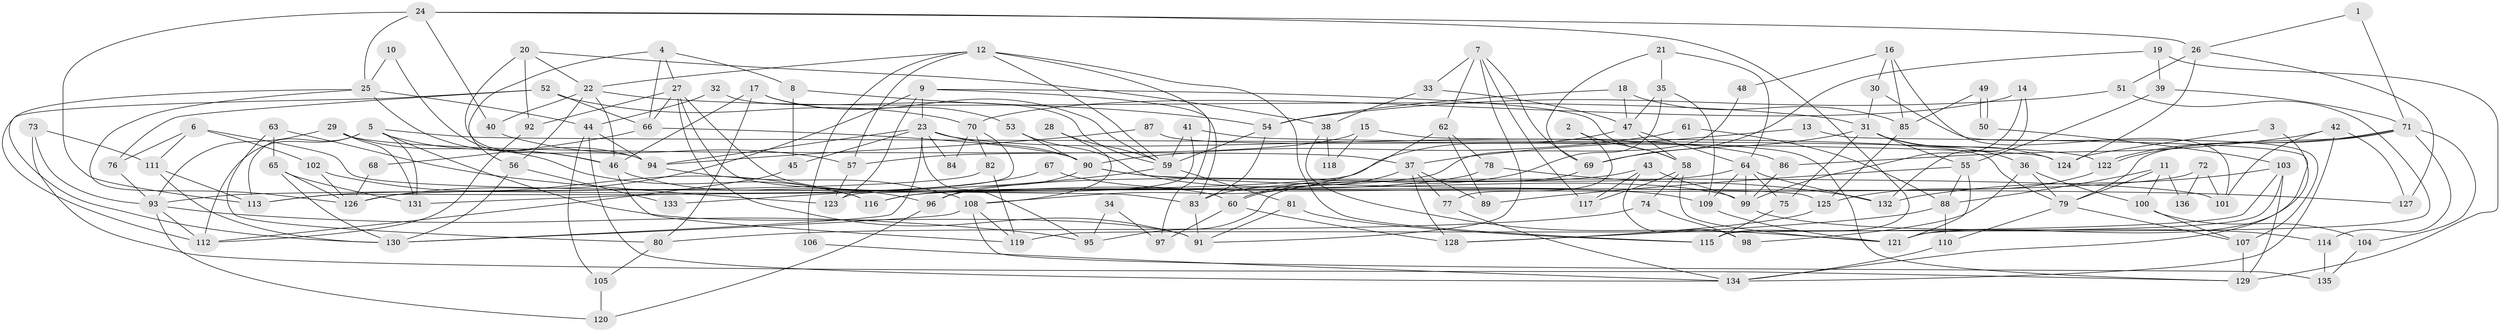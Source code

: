 // Generated by graph-tools (version 1.1) at 2025/26/03/09/25 03:26:10]
// undirected, 136 vertices, 272 edges
graph export_dot {
graph [start="1"]
  node [color=gray90,style=filled];
  1;
  2;
  3;
  4;
  5;
  6;
  7;
  8;
  9;
  10;
  11;
  12;
  13;
  14;
  15;
  16;
  17;
  18;
  19;
  20;
  21;
  22;
  23;
  24;
  25;
  26;
  27;
  28;
  29;
  30;
  31;
  32;
  33;
  34;
  35;
  36;
  37;
  38;
  39;
  40;
  41;
  42;
  43;
  44;
  45;
  46;
  47;
  48;
  49;
  50;
  51;
  52;
  53;
  54;
  55;
  56;
  57;
  58;
  59;
  60;
  61;
  62;
  63;
  64;
  65;
  66;
  67;
  68;
  69;
  70;
  71;
  72;
  73;
  74;
  75;
  76;
  77;
  78;
  79;
  80;
  81;
  82;
  83;
  84;
  85;
  86;
  87;
  88;
  89;
  90;
  91;
  92;
  93;
  94;
  95;
  96;
  97;
  98;
  99;
  100;
  101;
  102;
  103;
  104;
  105;
  106;
  107;
  108;
  109;
  110;
  111;
  112;
  113;
  114;
  115;
  116;
  117;
  118;
  119;
  120;
  121;
  122;
  123;
  124;
  125;
  126;
  127;
  128;
  129;
  130;
  131;
  132;
  133;
  134;
  135;
  136;
  1 -- 26;
  1 -- 71;
  2 -- 58;
  2 -- 77;
  3 -- 121;
  3 -- 124;
  4 -- 8;
  4 -- 27;
  4 -- 56;
  4 -- 66;
  5 -- 131;
  5 -- 113;
  5 -- 46;
  5 -- 91;
  5 -- 112;
  5 -- 124;
  6 -- 111;
  6 -- 76;
  6 -- 102;
  6 -- 125;
  7 -- 117;
  7 -- 33;
  7 -- 62;
  7 -- 69;
  7 -- 91;
  8 -- 54;
  8 -- 45;
  9 -- 83;
  9 -- 23;
  9 -- 58;
  9 -- 123;
  9 -- 126;
  10 -- 46;
  10 -- 25;
  11 -- 100;
  11 -- 79;
  11 -- 88;
  11 -- 136;
  12 -- 59;
  12 -- 115;
  12 -- 22;
  12 -- 57;
  12 -- 97;
  12 -- 106;
  13 -- 134;
  13 -- 37;
  14 -- 70;
  14 -- 99;
  14 -- 132;
  15 -- 57;
  15 -- 79;
  15 -- 118;
  16 -- 85;
  16 -- 30;
  16 -- 48;
  16 -- 101;
  17 -- 80;
  17 -- 46;
  17 -- 53;
  17 -- 59;
  18 -- 47;
  18 -- 54;
  18 -- 85;
  19 -- 39;
  19 -- 69;
  19 -- 129;
  20 -- 22;
  20 -- 94;
  20 -- 38;
  20 -- 92;
  21 -- 35;
  21 -- 64;
  21 -- 69;
  22 -- 56;
  22 -- 31;
  22 -- 40;
  22 -- 46;
  23 -- 94;
  23 -- 95;
  23 -- 45;
  23 -- 84;
  23 -- 86;
  23 -- 90;
  23 -- 130;
  24 -- 25;
  24 -- 115;
  24 -- 26;
  24 -- 40;
  24 -- 113;
  25 -- 130;
  25 -- 44;
  25 -- 94;
  25 -- 126;
  26 -- 124;
  26 -- 51;
  26 -- 127;
  27 -- 66;
  27 -- 91;
  27 -- 60;
  27 -- 83;
  27 -- 92;
  28 -- 59;
  28 -- 108;
  29 -- 116;
  29 -- 37;
  29 -- 93;
  29 -- 131;
  30 -- 107;
  30 -- 31;
  31 -- 69;
  31 -- 36;
  31 -- 55;
  31 -- 75;
  31 -- 124;
  32 -- 44;
  32 -- 59;
  33 -- 38;
  33 -- 47;
  34 -- 97;
  34 -- 95;
  35 -- 60;
  35 -- 47;
  35 -- 109;
  36 -- 79;
  36 -- 98;
  36 -- 100;
  37 -- 60;
  37 -- 128;
  37 -- 77;
  37 -- 89;
  38 -- 121;
  38 -- 118;
  39 -- 55;
  39 -- 71;
  40 -- 57;
  41 -- 123;
  41 -- 59;
  41 -- 122;
  42 -- 127;
  42 -- 101;
  42 -- 86;
  42 -- 134;
  43 -- 99;
  43 -- 96;
  43 -- 98;
  43 -- 117;
  44 -- 94;
  44 -- 105;
  44 -- 134;
  45 -- 112;
  46 -- 96;
  46 -- 119;
  47 -- 64;
  47 -- 58;
  47 -- 131;
  48 -- 126;
  49 -- 85;
  49 -- 50;
  49 -- 50;
  50 -- 103;
  51 -- 115;
  51 -- 54;
  52 -- 112;
  52 -- 66;
  52 -- 70;
  52 -- 76;
  53 -- 99;
  53 -- 90;
  54 -- 83;
  54 -- 59;
  55 -- 89;
  55 -- 88;
  55 -- 121;
  56 -- 130;
  56 -- 133;
  57 -- 123;
  58 -- 121;
  58 -- 74;
  58 -- 117;
  59 -- 81;
  59 -- 133;
  60 -- 128;
  60 -- 97;
  61 -- 88;
  61 -- 90;
  62 -- 108;
  62 -- 78;
  62 -- 89;
  63 -- 123;
  63 -- 65;
  63 -- 80;
  64 -- 132;
  64 -- 83;
  64 -- 75;
  64 -- 99;
  64 -- 109;
  65 -- 126;
  65 -- 131;
  65 -- 130;
  66 -- 90;
  66 -- 68;
  67 -- 109;
  67 -- 113;
  68 -- 126;
  69 -- 95;
  70 -- 113;
  70 -- 82;
  70 -- 84;
  71 -- 122;
  71 -- 122;
  71 -- 104;
  71 -- 79;
  71 -- 114;
  72 -- 116;
  72 -- 101;
  72 -- 136;
  73 -- 93;
  73 -- 129;
  73 -- 111;
  74 -- 98;
  74 -- 80;
  75 -- 115;
  76 -- 93;
  77 -- 134;
  78 -- 132;
  78 -- 116;
  79 -- 110;
  79 -- 107;
  80 -- 105;
  81 -- 91;
  81 -- 115;
  82 -- 93;
  82 -- 119;
  83 -- 91;
  85 -- 125;
  86 -- 99;
  87 -- 129;
  87 -- 94;
  88 -- 110;
  88 -- 128;
  90 -- 96;
  90 -- 101;
  90 -- 127;
  92 -- 112;
  93 -- 112;
  93 -- 95;
  93 -- 120;
  94 -- 108;
  96 -- 120;
  99 -- 114;
  100 -- 107;
  100 -- 104;
  102 -- 126;
  102 -- 116;
  103 -- 121;
  103 -- 119;
  103 -- 129;
  103 -- 132;
  104 -- 135;
  105 -- 120;
  106 -- 134;
  107 -- 129;
  108 -- 119;
  108 -- 130;
  108 -- 135;
  109 -- 121;
  110 -- 134;
  111 -- 130;
  111 -- 113;
  114 -- 135;
  122 -- 125;
  125 -- 128;
}
